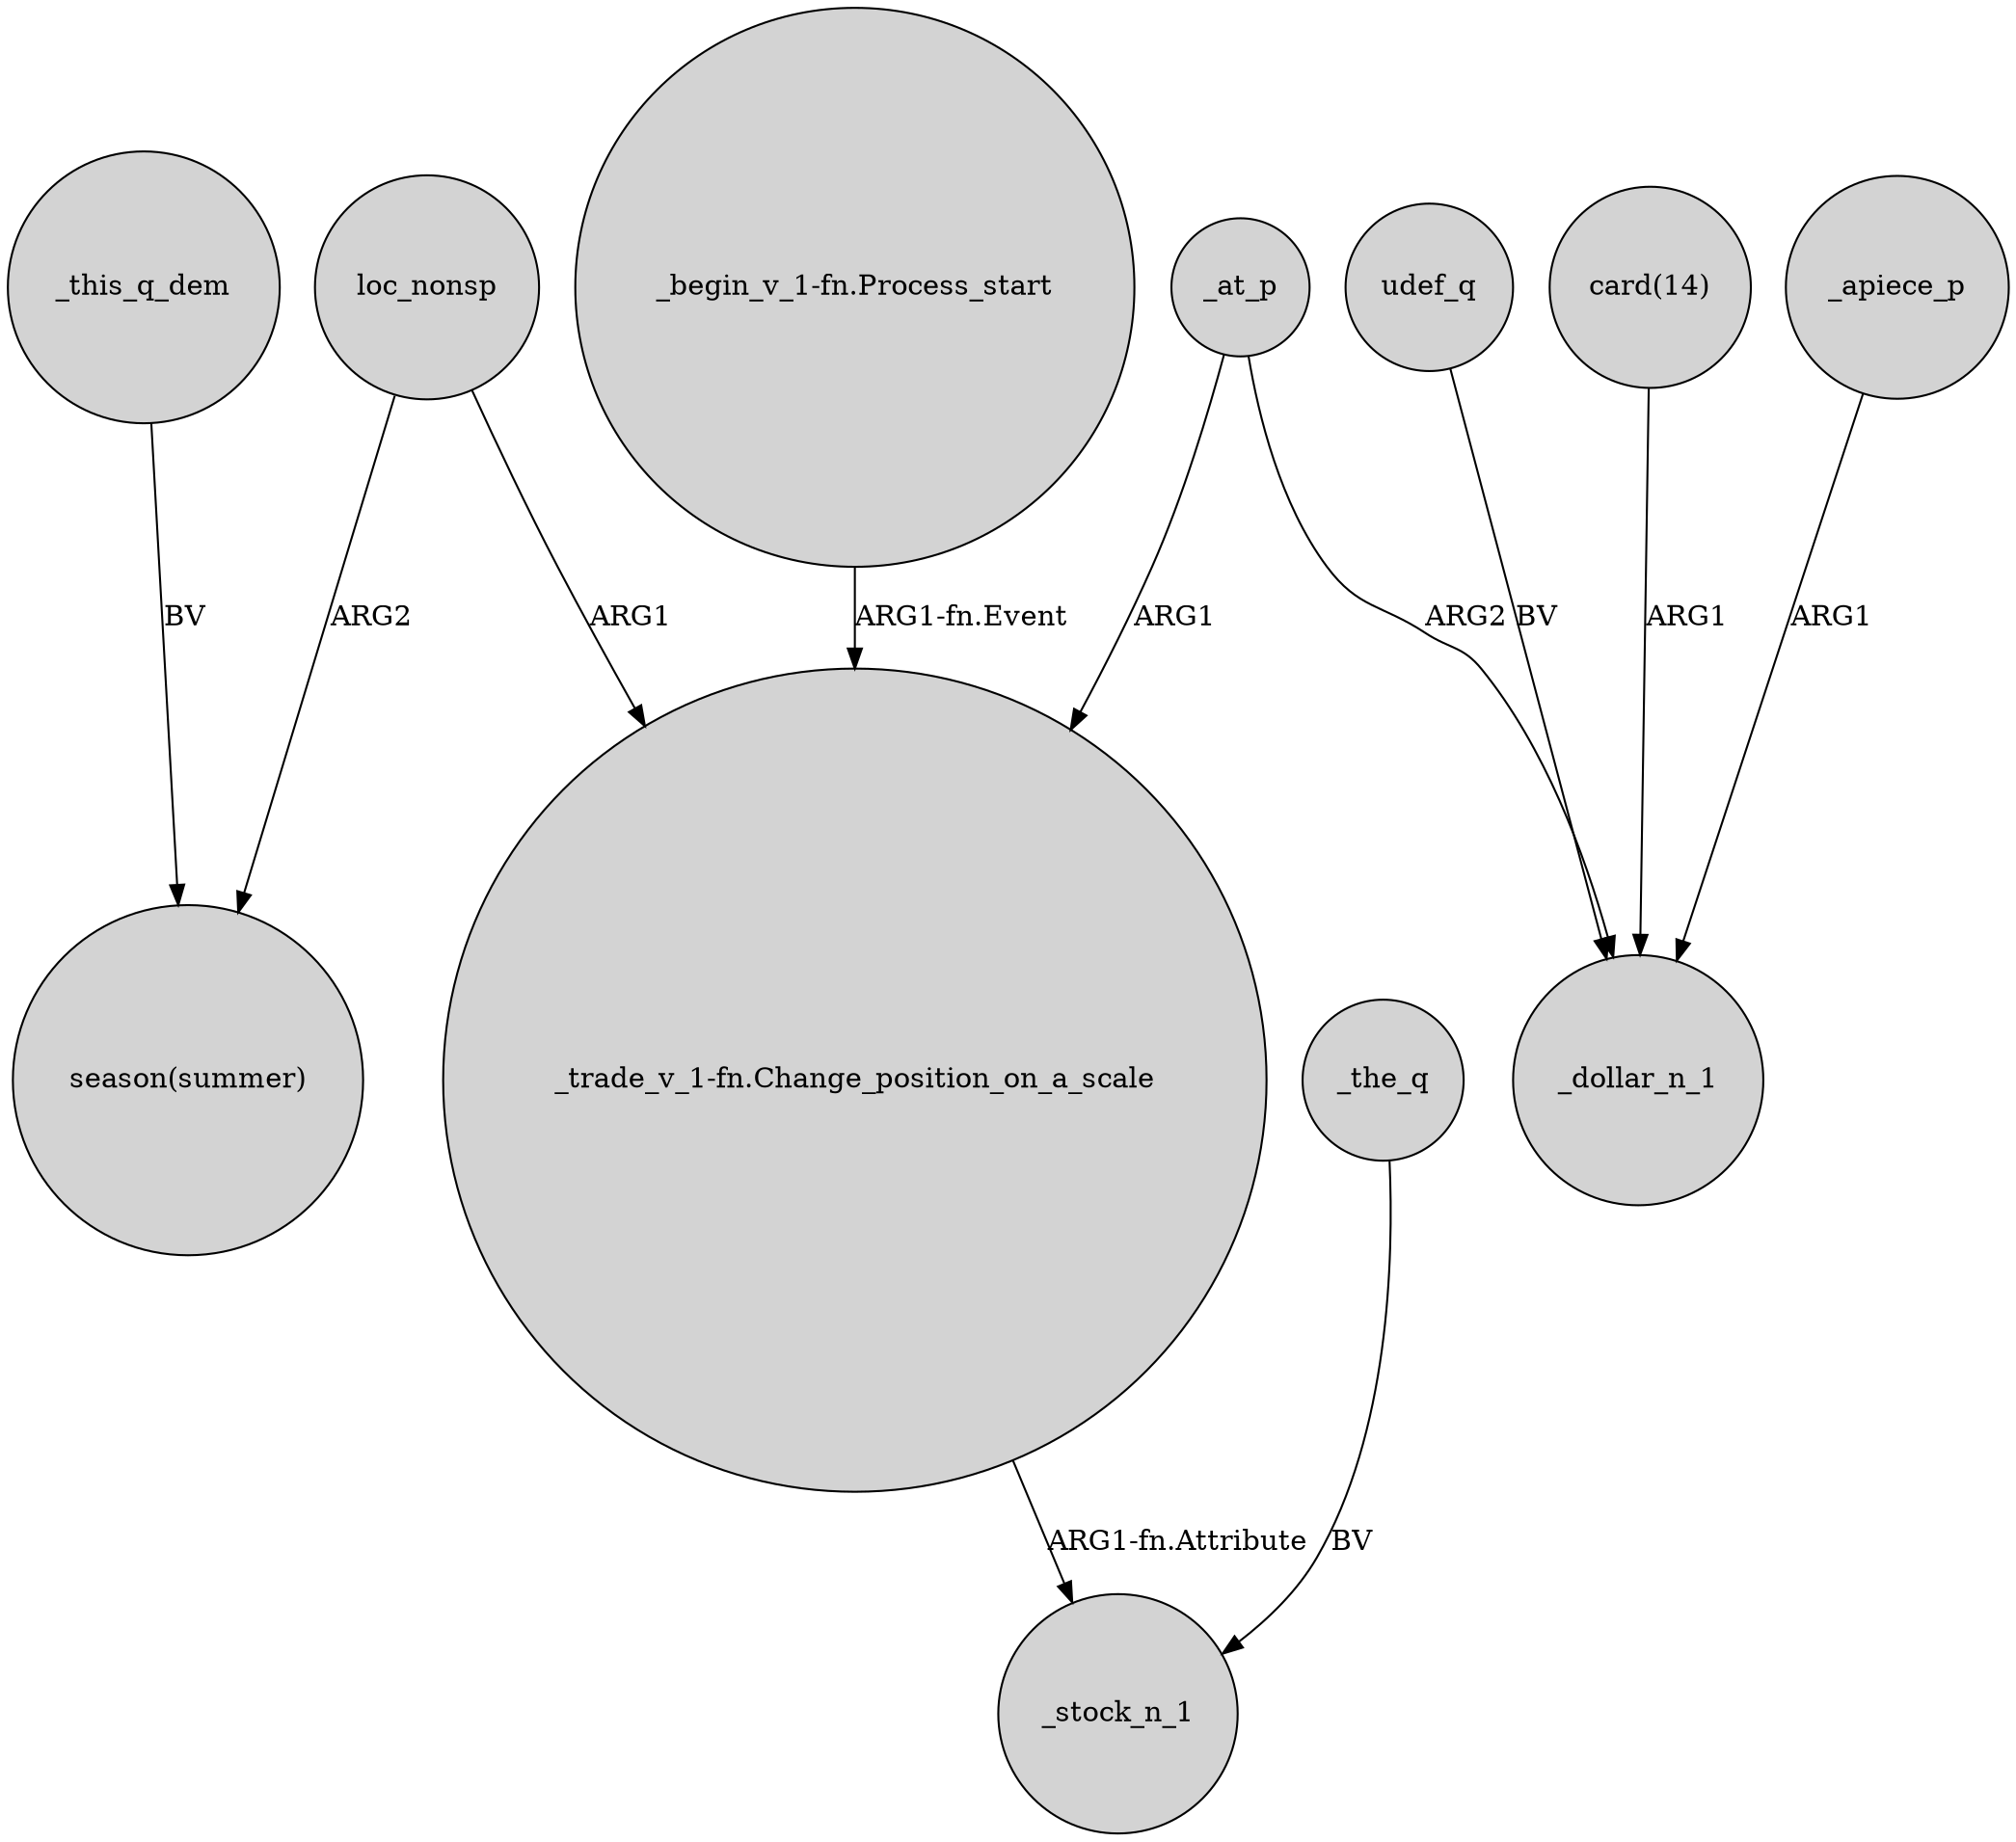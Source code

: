 digraph {
	node [shape=circle style=filled]
	_apiece_p -> _dollar_n_1 [label=ARG1]
	loc_nonsp -> "season(summer)" [label=ARG2]
	_at_p -> "_trade_v_1-fn.Change_position_on_a_scale" [label=ARG1]
	_this_q_dem -> "season(summer)" [label=BV]
	udef_q -> _dollar_n_1 [label=BV]
	"_trade_v_1-fn.Change_position_on_a_scale" -> _stock_n_1 [label="ARG1-fn.Attribute"]
	loc_nonsp -> "_trade_v_1-fn.Change_position_on_a_scale" [label=ARG1]
	"_begin_v_1-fn.Process_start" -> "_trade_v_1-fn.Change_position_on_a_scale" [label="ARG1-fn.Event"]
	"card(14)" -> _dollar_n_1 [label=ARG1]
	_the_q -> _stock_n_1 [label=BV]
	_at_p -> _dollar_n_1 [label=ARG2]
}
